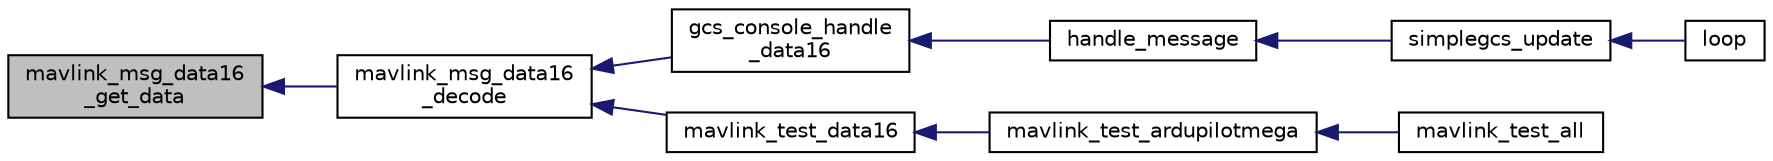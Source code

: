 digraph "mavlink_msg_data16_get_data"
{
 // INTERACTIVE_SVG=YES
  edge [fontname="Helvetica",fontsize="10",labelfontname="Helvetica",labelfontsize="10"];
  node [fontname="Helvetica",fontsize="10",shape=record];
  rankdir="LR";
  Node1 [label="mavlink_msg_data16\l_get_data",height=0.2,width=0.4,color="black", fillcolor="grey75", style="filled" fontcolor="black"];
  Node1 -> Node2 [dir="back",color="midnightblue",fontsize="10",style="solid",fontname="Helvetica"];
  Node2 [label="mavlink_msg_data16\l_decode",height=0.2,width=0.4,color="black", fillcolor="white", style="filled",URL="$mavlink__msg__data16_8h.html#a959ffbaae72e58055efeacf684fd6605",tooltip="Decode a data16 message into a struct. "];
  Node2 -> Node3 [dir="back",color="midnightblue",fontsize="10",style="solid",fontname="Helvetica"];
  Node3 [label="gcs_console_handle\l_data16",height=0.2,width=0.4,color="black", fillcolor="white", style="filled",URL="$GCS__Console_8h.html#a3a5227d5bb6602cf76f5bb4f2689724e"];
  Node3 -> Node4 [dir="back",color="midnightblue",fontsize="10",style="solid",fontname="Helvetica"];
  Node4 [label="handle_message",height=0.2,width=0.4,color="black", fillcolor="white", style="filled",URL="$simplegcs_8h.html#a4dd9b4d1d62cecf5839f6cadc7768baa"];
  Node4 -> Node5 [dir="back",color="midnightblue",fontsize="10",style="solid",fontname="Helvetica"];
  Node5 [label="simplegcs_update",height=0.2,width=0.4,color="black", fillcolor="white", style="filled",URL="$simplegcs_8h.html#a0e026fc9b23210373846b25cc141486d"];
  Node5 -> Node6 [dir="back",color="midnightblue",fontsize="10",style="solid",fontname="Helvetica"];
  Node6 [label="loop",height=0.2,width=0.4,color="black", fillcolor="white", style="filled",URL="$GCS__Console_2examples_2Console_2Console_8pde.html#a0b33edabd7f1c4e4a0bf32c67269be2f"];
  Node2 -> Node7 [dir="back",color="midnightblue",fontsize="10",style="solid",fontname="Helvetica"];
  Node7 [label="mavlink_test_data16",height=0.2,width=0.4,color="black", fillcolor="white", style="filled",URL="$v1_80_2ardupilotmega_2testsuite_8h.html#a816cdb46445f3f6f5dde989d092c5591"];
  Node7 -> Node8 [dir="back",color="midnightblue",fontsize="10",style="solid",fontname="Helvetica"];
  Node8 [label="mavlink_test_ardupilotmega",height=0.2,width=0.4,color="black", fillcolor="white", style="filled",URL="$v1_80_2ardupilotmega_2testsuite_8h.html#ab264d471ac2f46584f2bb580704b5e9d"];
  Node8 -> Node9 [dir="back",color="midnightblue",fontsize="10",style="solid",fontname="Helvetica"];
  Node9 [label="mavlink_test_all",height=0.2,width=0.4,color="black", fillcolor="white", style="filled",URL="$v1_80_2ardupilotmega_2testsuite_8h.html#a4cc77b6c343679298da5d3c2b4e48759"];
}
